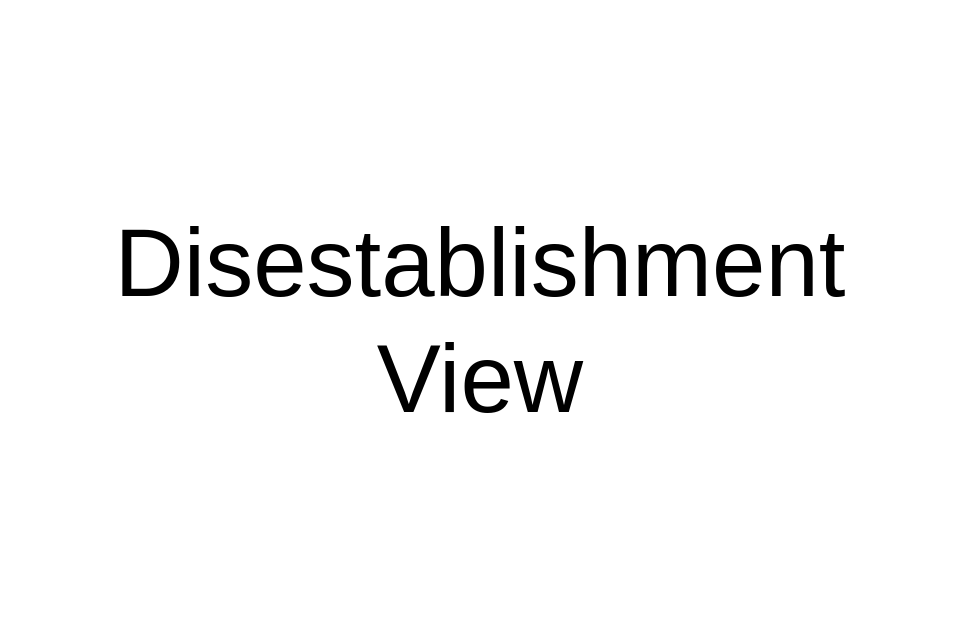 <mxfile compressed="false" version="18.0.2" type="google">
  <diagram name="DISESTABLISHMENT VIEW" id="BNg1SuoFjokhpZIynaqC">
    <mxGraphModel grid="1" page="1" gridSize="10" guides="1" tooltips="1" connect="1" arrows="1" fold="1" pageScale="1" pageWidth="827" pageHeight="1169" math="0" shadow="0">
      <root>
        <mxCell id="JA8J-vatUUIXtlx2oIzW-0" />
        <mxCell id="JA8J-vatUUIXtlx2oIzW-1" value="About" parent="JA8J-vatUUIXtlx2oIzW-0" />
        <mxCell id="JA8J-vatUUIXtlx2oIzW-3" value="Title" parent="JA8J-vatUUIXtlx2oIzW-0" />
        <mxCell id="JA8J-vatUUIXtlx2oIzW-4" value="Disestablishment View" style="text;html=1;strokeColor=none;fillColor=none;align=center;verticalAlign=middle;whiteSpace=wrap;rounded=0;fontSize=48;opacity=30;" vertex="1" parent="JA8J-vatUUIXtlx2oIzW-3">
          <mxGeometry x="160" y="200" width="480" height="320" as="geometry" />
        </mxCell>
      </root>
    </mxGraphModel>
  </diagram>
</mxfile>
